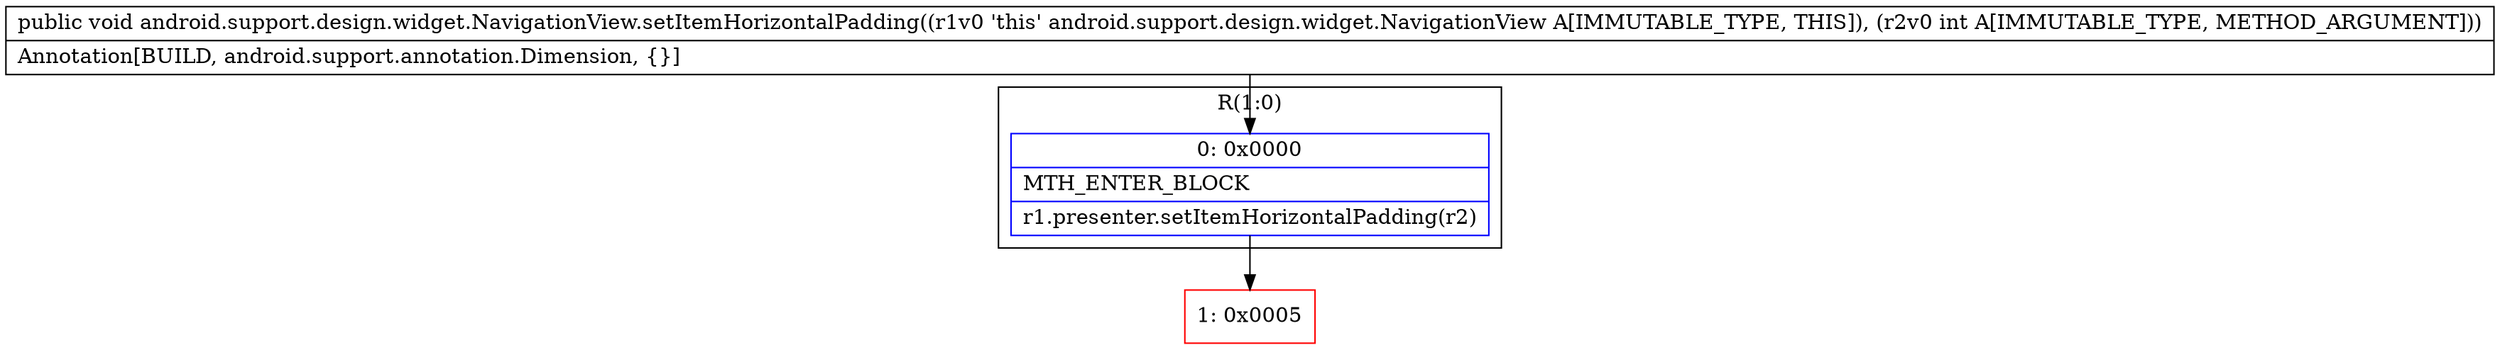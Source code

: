 digraph "CFG forandroid.support.design.widget.NavigationView.setItemHorizontalPadding(I)V" {
subgraph cluster_Region_477780132 {
label = "R(1:0)";
node [shape=record,color=blue];
Node_0 [shape=record,label="{0\:\ 0x0000|MTH_ENTER_BLOCK\l|r1.presenter.setItemHorizontalPadding(r2)\l}"];
}
Node_1 [shape=record,color=red,label="{1\:\ 0x0005}"];
MethodNode[shape=record,label="{public void android.support.design.widget.NavigationView.setItemHorizontalPadding((r1v0 'this' android.support.design.widget.NavigationView A[IMMUTABLE_TYPE, THIS]), (r2v0 int A[IMMUTABLE_TYPE, METHOD_ARGUMENT]))  | Annotation[BUILD, android.support.annotation.Dimension, \{\}]\l}"];
MethodNode -> Node_0;
Node_0 -> Node_1;
}

